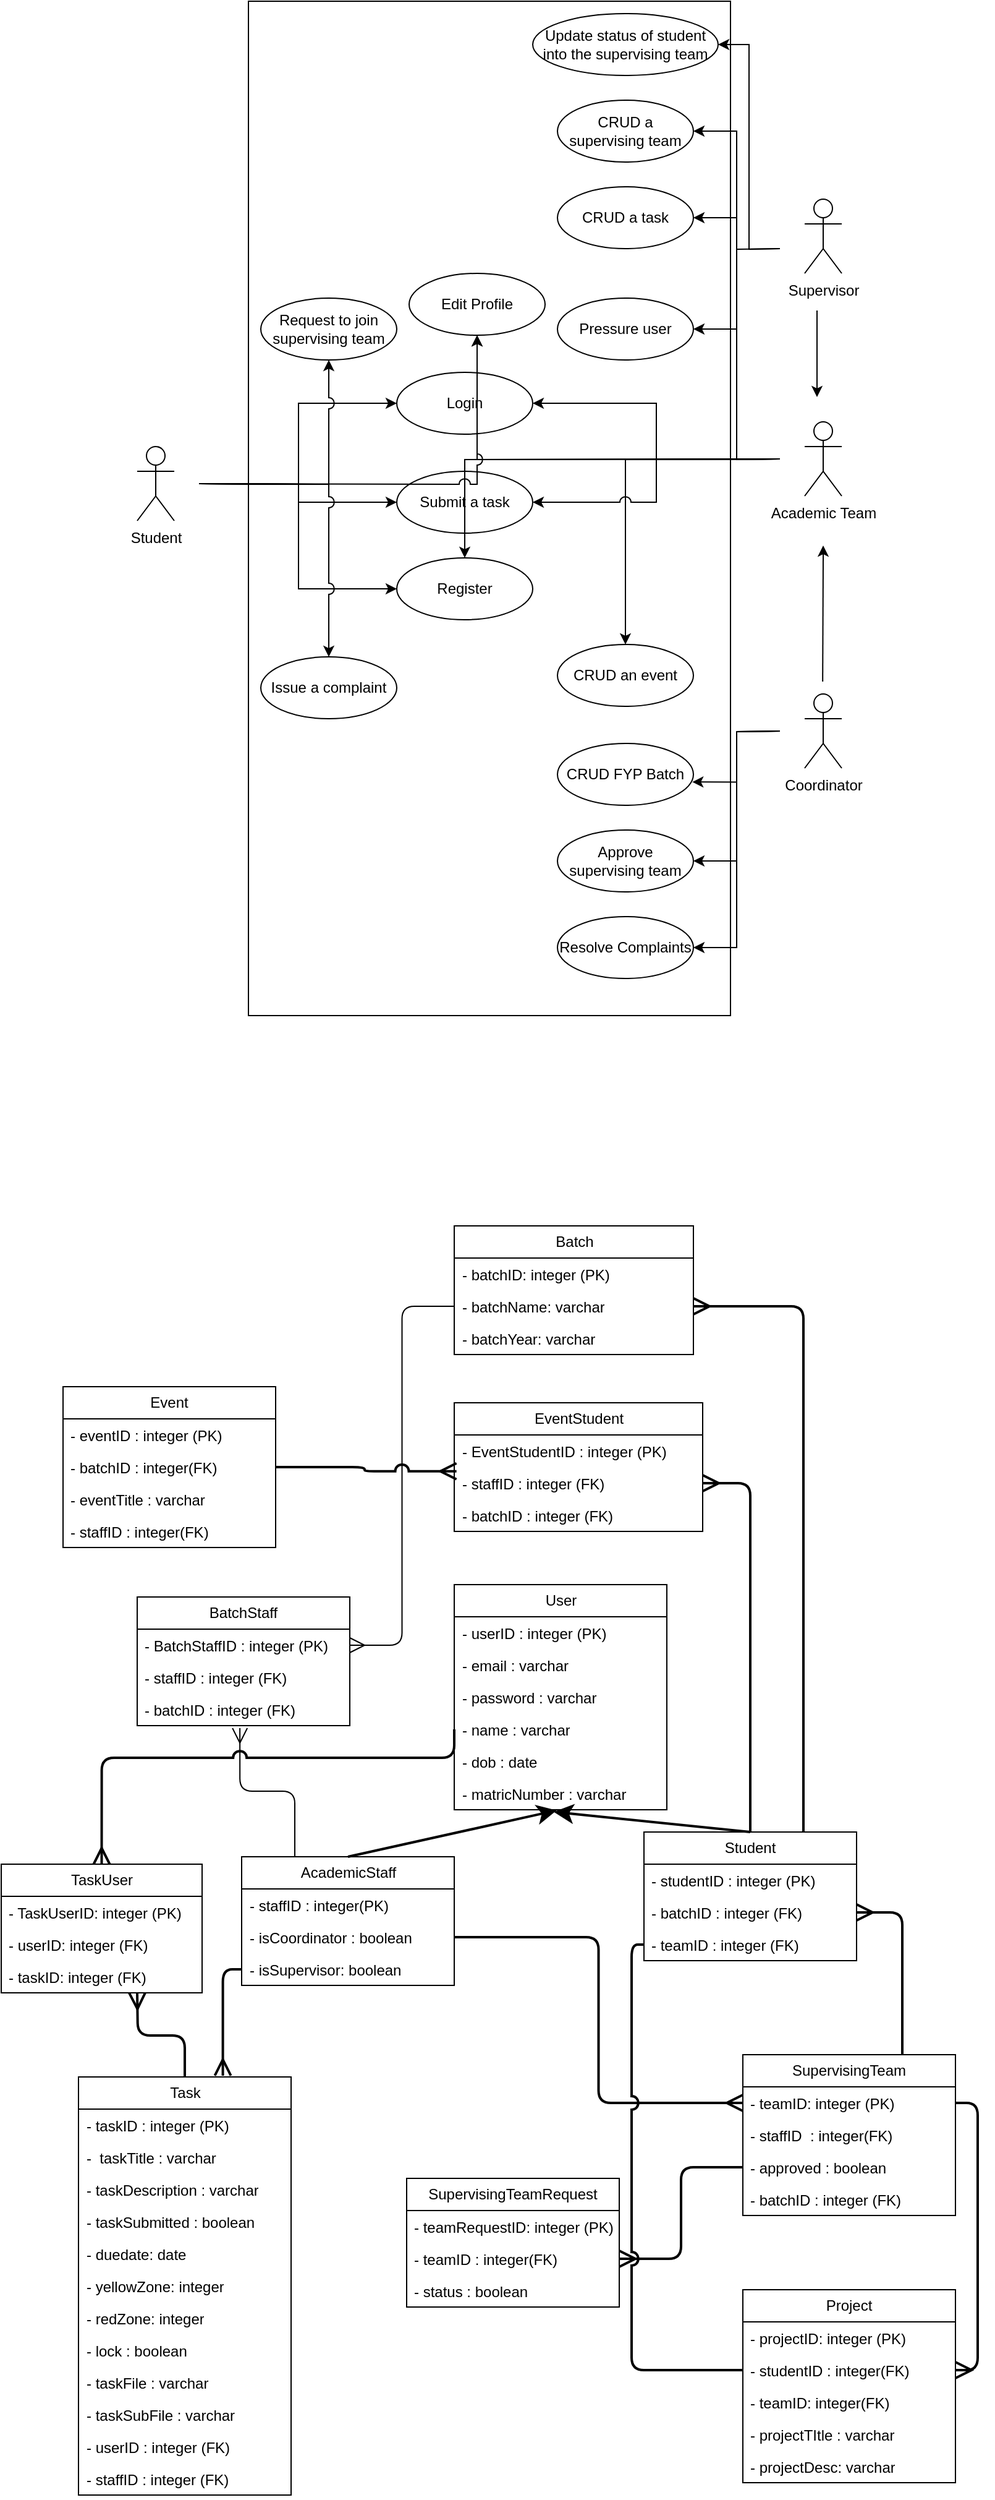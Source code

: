 <mxfile>
    <diagram name="Page-1" id="tapyRQWNl1LLDi8Lvljd">
        <mxGraphModel dx="740" dy="881" grid="1" gridSize="10" guides="1" tooltips="1" connect="1" arrows="1" fold="1" page="1" pageScale="1" pageWidth="850" pageHeight="1100" math="0" shadow="0">
            <root>
                <mxCell id="0"/>
                <mxCell id="1" parent="0"/>
                <mxCell id="gxBC3pKMXTBqNfmKYQtD-58" value="" style="rounded=0;whiteSpace=wrap;html=1;fillColor=none;fontSize=11;" parent="1" vertex="1">
                    <mxGeometry x="230" y="140" width="390" height="820" as="geometry"/>
                </mxCell>
                <mxCell id="C66fVddsm9b04qJUR4Iu-2" value="Academic Team" style="shape=umlActor;verticalLabelPosition=bottom;verticalAlign=top;html=1;outlineConnect=0;" parent="1" vertex="1">
                    <mxGeometry x="680" y="480" width="30" height="60" as="geometry"/>
                </mxCell>
                <mxCell id="C66fVddsm9b04qJUR4Iu-3" value="Student" style="shape=umlActor;verticalLabelPosition=bottom;verticalAlign=top;html=1;outlineConnect=0;" parent="1" vertex="1">
                    <mxGeometry x="140" y="500" width="30" height="60" as="geometry"/>
                </mxCell>
                <mxCell id="C66fVddsm9b04qJUR4Iu-4" value="Supervisor" style="shape=umlActor;verticalLabelPosition=bottom;verticalAlign=top;html=1;outlineConnect=0;" parent="1" vertex="1">
                    <mxGeometry x="680" y="300" width="30" height="60" as="geometry"/>
                </mxCell>
                <mxCell id="C66fVddsm9b04qJUR4Iu-5" value="Coordinator" style="shape=umlActor;verticalLabelPosition=bottom;verticalAlign=top;html=1;outlineConnect=0;" parent="1" vertex="1">
                    <mxGeometry x="680" y="700" width="30" height="60" as="geometry"/>
                </mxCell>
                <mxCell id="C66fVddsm9b04qJUR4Iu-19" value="CRUD an event" style="ellipse;whiteSpace=wrap;html=1;" parent="1" vertex="1">
                    <mxGeometry x="480" y="660" width="110" height="50" as="geometry"/>
                </mxCell>
                <mxCell id="C66fVddsm9b04qJUR4Iu-41" value="" style="endArrow=classic;html=1;rounded=0;edgeStyle=orthogonalEdgeStyle;jumpStyle=arc;jumpSize=9;" parent="1" edge="1">
                    <mxGeometry width="50" height="50" relative="1" as="geometry">
                        <mxPoint x="690" y="390" as="sourcePoint"/>
                        <mxPoint x="690" y="460" as="targetPoint"/>
                    </mxGeometry>
                </mxCell>
                <mxCell id="C66fVddsm9b04qJUR4Iu-42" value="" style="endArrow=classic;html=1;rounded=0;edgeStyle=orthogonalEdgeStyle;jumpStyle=arc;jumpSize=9;" parent="1" edge="1">
                    <mxGeometry width="50" height="50" relative="1" as="geometry">
                        <mxPoint x="694.58" y="690" as="sourcePoint"/>
                        <mxPoint x="695" y="580" as="targetPoint"/>
                    </mxGeometry>
                </mxCell>
                <mxCell id="gxBC3pKMXTBqNfmKYQtD-1" value="Login" style="ellipse;whiteSpace=wrap;html=1;" parent="1" vertex="1">
                    <mxGeometry x="350" y="440" width="110" height="50" as="geometry"/>
                </mxCell>
                <mxCell id="gxBC3pKMXTBqNfmKYQtD-2" value="Register" style="ellipse;whiteSpace=wrap;html=1;" parent="1" vertex="1">
                    <mxGeometry x="350" y="590" width="110" height="50" as="geometry"/>
                </mxCell>
                <mxCell id="gxBC3pKMXTBqNfmKYQtD-3" value="CRUD FYP Batch" style="ellipse;whiteSpace=wrap;html=1;" parent="1" vertex="1">
                    <mxGeometry x="480" y="740" width="110" height="50" as="geometry"/>
                </mxCell>
                <mxCell id="gxBC3pKMXTBqNfmKYQtD-4" value="CRUD a task" style="ellipse;whiteSpace=wrap;html=1;" parent="1" vertex="1">
                    <mxGeometry x="480" y="290" width="110" height="50" as="geometry"/>
                </mxCell>
                <mxCell id="gxBC3pKMXTBqNfmKYQtD-6" value="Request to join supervising team" style="ellipse;whiteSpace=wrap;html=1;" parent="1" vertex="1">
                    <mxGeometry x="240" y="380" width="110" height="50" as="geometry"/>
                </mxCell>
                <mxCell id="gxBC3pKMXTBqNfmKYQtD-7" value="Pressure user" style="ellipse;whiteSpace=wrap;html=1;" parent="1" vertex="1">
                    <mxGeometry x="480" y="380" width="110" height="50" as="geometry"/>
                </mxCell>
                <mxCell id="gxBC3pKMXTBqNfmKYQtD-9" value="CRUD a supervising team" style="ellipse;whiteSpace=wrap;html=1;" parent="1" vertex="1">
                    <mxGeometry x="480" y="220" width="110" height="50" as="geometry"/>
                </mxCell>
                <mxCell id="gxBC3pKMXTBqNfmKYQtD-10" value="Approve supervising team" style="ellipse;whiteSpace=wrap;html=1;" parent="1" vertex="1">
                    <mxGeometry x="480" y="810" width="110" height="50" as="geometry"/>
                </mxCell>
                <mxCell id="gxBC3pKMXTBqNfmKYQtD-11" value="Submit a task" style="ellipse;whiteSpace=wrap;html=1;" parent="1" vertex="1">
                    <mxGeometry x="350" y="520" width="110" height="50" as="geometry"/>
                </mxCell>
                <mxCell id="gxBC3pKMXTBqNfmKYQtD-12" value="Update status of student into the supervising team" style="ellipse;whiteSpace=wrap;html=1;" parent="1" vertex="1">
                    <mxGeometry x="460" y="150" width="150" height="50" as="geometry"/>
                </mxCell>
                <mxCell id="gxBC3pKMXTBqNfmKYQtD-13" value="" style="endArrow=classic;html=1;rounded=0;entryX=1;entryY=0.5;entryDx=0;entryDy=0;edgeStyle=orthogonalEdgeStyle;jumpStyle=arc;jumpSize=9;" parent="1" target="gxBC3pKMXTBqNfmKYQtD-1" edge="1">
                    <mxGeometry width="50" height="50" relative="1" as="geometry">
                        <mxPoint x="660" y="510" as="sourcePoint"/>
                        <mxPoint x="700" y="470" as="targetPoint"/>
                    </mxGeometry>
                </mxCell>
                <mxCell id="gxBC3pKMXTBqNfmKYQtD-14" value="" style="endArrow=classic;html=1;rounded=0;edgeStyle=orthogonalEdgeStyle;jumpStyle=arc;jumpSize=9;" parent="1" target="gxBC3pKMXTBqNfmKYQtD-2" edge="1">
                    <mxGeometry width="50" height="50" relative="1" as="geometry">
                        <mxPoint x="660" y="510" as="sourcePoint"/>
                        <mxPoint x="470" y="475" as="targetPoint"/>
                    </mxGeometry>
                </mxCell>
                <mxCell id="gxBC3pKMXTBqNfmKYQtD-15" value="" style="endArrow=classic;html=1;rounded=0;entryX=0.5;entryY=0;entryDx=0;entryDy=0;edgeStyle=orthogonalEdgeStyle;jumpStyle=arc;jumpSize=9;" parent="1" target="C66fVddsm9b04qJUR4Iu-19" edge="1">
                    <mxGeometry width="50" height="50" relative="1" as="geometry">
                        <mxPoint x="660" y="510" as="sourcePoint"/>
                        <mxPoint x="455" y="608" as="targetPoint"/>
                    </mxGeometry>
                </mxCell>
                <mxCell id="gxBC3pKMXTBqNfmKYQtD-16" value="" style="endArrow=classic;html=1;rounded=0;entryX=1;entryY=0.5;entryDx=0;entryDy=0;edgeStyle=orthogonalEdgeStyle;jumpStyle=arc;jumpSize=9;" parent="1" target="gxBC3pKMXTBqNfmKYQtD-7" edge="1">
                    <mxGeometry width="50" height="50" relative="1" as="geometry">
                        <mxPoint x="660" y="510" as="sourcePoint"/>
                        <mxPoint x="545" y="670" as="targetPoint"/>
                    </mxGeometry>
                </mxCell>
                <mxCell id="gxBC3pKMXTBqNfmKYQtD-17" value="" style="endArrow=classic;html=1;rounded=0;entryX=1;entryY=0.5;entryDx=0;entryDy=0;edgeStyle=orthogonalEdgeStyle;jumpStyle=arc;jumpSize=9;" parent="1" target="gxBC3pKMXTBqNfmKYQtD-4" edge="1">
                    <mxGeometry width="50" height="50" relative="1" as="geometry">
                        <mxPoint x="660" y="510" as="sourcePoint"/>
                        <mxPoint x="600" y="415" as="targetPoint"/>
                    </mxGeometry>
                </mxCell>
                <mxCell id="gxBC3pKMXTBqNfmKYQtD-18" value="" style="endArrow=classic;html=1;rounded=0;entryX=0.992;entryY=0.623;entryDx=0;entryDy=0;entryPerimeter=0;edgeStyle=orthogonalEdgeStyle;jumpStyle=arc;jumpSize=9;" parent="1" target="gxBC3pKMXTBqNfmKYQtD-3" edge="1">
                    <mxGeometry width="50" height="50" relative="1" as="geometry">
                        <mxPoint x="660" y="730" as="sourcePoint"/>
                        <mxPoint x="545" y="670" as="targetPoint"/>
                    </mxGeometry>
                </mxCell>
                <mxCell id="gxBC3pKMXTBqNfmKYQtD-19" value="" style="endArrow=classic;html=1;rounded=0;entryX=1;entryY=0.5;entryDx=0;entryDy=0;edgeStyle=orthogonalEdgeStyle;jumpStyle=arc;jumpSize=9;" parent="1" target="gxBC3pKMXTBqNfmKYQtD-10" edge="1">
                    <mxGeometry width="50" height="50" relative="1" as="geometry">
                        <mxPoint x="660" y="730" as="sourcePoint"/>
                        <mxPoint x="599" y="781" as="targetPoint"/>
                    </mxGeometry>
                </mxCell>
                <mxCell id="gxBC3pKMXTBqNfmKYQtD-20" value="" style="endArrow=classic;html=1;rounded=0;entryX=1;entryY=0.5;entryDx=0;entryDy=0;edgeStyle=orthogonalEdgeStyle;jumpStyle=arc;jumpSize=9;" parent="1" target="gxBC3pKMXTBqNfmKYQtD-9" edge="1">
                    <mxGeometry width="50" height="50" relative="1" as="geometry">
                        <mxPoint x="660" y="340" as="sourcePoint"/>
                        <mxPoint x="600" y="325" as="targetPoint"/>
                    </mxGeometry>
                </mxCell>
                <mxCell id="gxBC3pKMXTBqNfmKYQtD-21" value="" style="endArrow=classic;html=1;rounded=0;entryX=1;entryY=0.5;entryDx=0;entryDy=0;edgeStyle=orthogonalEdgeStyle;jumpStyle=arc;jumpSize=9;" parent="1" target="gxBC3pKMXTBqNfmKYQtD-12" edge="1">
                    <mxGeometry width="50" height="50" relative="1" as="geometry">
                        <mxPoint x="660" y="340" as="sourcePoint"/>
                        <mxPoint x="600" y="255" as="targetPoint"/>
                    </mxGeometry>
                </mxCell>
                <mxCell id="gxBC3pKMXTBqNfmKYQtD-22" value="" style="endArrow=classic;html=1;rounded=0;entryX=0;entryY=0.5;entryDx=0;entryDy=0;edgeStyle=orthogonalEdgeStyle;jumpStyle=arc;jumpSize=9;" parent="1" target="gxBC3pKMXTBqNfmKYQtD-1" edge="1">
                    <mxGeometry width="50" height="50" relative="1" as="geometry">
                        <mxPoint x="190" y="530" as="sourcePoint"/>
                        <mxPoint x="470" y="475" as="targetPoint"/>
                    </mxGeometry>
                </mxCell>
                <mxCell id="gxBC3pKMXTBqNfmKYQtD-23" value="" style="endArrow=classic;html=1;rounded=0;entryX=0;entryY=0.5;entryDx=0;entryDy=0;edgeStyle=orthogonalEdgeStyle;jumpStyle=arc;jumpSize=9;" parent="1" target="gxBC3pKMXTBqNfmKYQtD-2" edge="1">
                    <mxGeometry width="50" height="50" relative="1" as="geometry">
                        <mxPoint x="190" y="530" as="sourcePoint"/>
                        <mxPoint x="360" y="475" as="targetPoint"/>
                    </mxGeometry>
                </mxCell>
                <mxCell id="gxBC3pKMXTBqNfmKYQtD-24" value="" style="endArrow=classic;html=1;rounded=0;entryX=0;entryY=0.5;entryDx=0;entryDy=0;edgeStyle=orthogonalEdgeStyle;jumpStyle=arc;jumpSize=9;" parent="1" target="gxBC3pKMXTBqNfmKYQtD-11" edge="1">
                    <mxGeometry width="50" height="50" relative="1" as="geometry">
                        <mxPoint x="190" y="530" as="sourcePoint"/>
                        <mxPoint x="360" y="475" as="targetPoint"/>
                    </mxGeometry>
                </mxCell>
                <mxCell id="gxBC3pKMXTBqNfmKYQtD-25" value="" style="endArrow=classic;html=1;rounded=0;entryX=1;entryY=0.5;entryDx=0;entryDy=0;edgeStyle=orthogonalEdgeStyle;jumpStyle=arc;jumpSize=9;" parent="1" target="gxBC3pKMXTBqNfmKYQtD-11" edge="1">
                    <mxGeometry width="50" height="50" relative="1" as="geometry">
                        <mxPoint x="660" y="510" as="sourcePoint"/>
                        <mxPoint x="360" y="555" as="targetPoint"/>
                    </mxGeometry>
                </mxCell>
                <mxCell id="gxBC3pKMXTBqNfmKYQtD-26" value="" style="endArrow=classic;html=1;rounded=0;entryX=0.5;entryY=1;entryDx=0;entryDy=0;edgeStyle=orthogonalEdgeStyle;jumpStyle=arc;jumpSize=9;" parent="1" target="gxBC3pKMXTBqNfmKYQtD-6" edge="1">
                    <mxGeometry width="50" height="50" relative="1" as="geometry">
                        <mxPoint x="190" y="530" as="sourcePoint"/>
                        <mxPoint x="470" y="555" as="targetPoint"/>
                    </mxGeometry>
                </mxCell>
                <mxCell id="gxBC3pKMXTBqNfmKYQtD-27" value="Issue a complaint" style="ellipse;whiteSpace=wrap;html=1;" parent="1" vertex="1">
                    <mxGeometry x="240" y="670" width="110" height="50" as="geometry"/>
                </mxCell>
                <mxCell id="gxBC3pKMXTBqNfmKYQtD-28" value="" style="endArrow=classic;html=1;rounded=0;entryX=0.5;entryY=0;entryDx=0;entryDy=0;edgeStyle=orthogonalEdgeStyle;jumpStyle=arc;jumpSize=9;" parent="1" target="gxBC3pKMXTBqNfmKYQtD-27" edge="1">
                    <mxGeometry width="50" height="50" relative="1" as="geometry">
                        <mxPoint x="190" y="530" as="sourcePoint"/>
                        <mxPoint x="360" y="625" as="targetPoint"/>
                    </mxGeometry>
                </mxCell>
                <mxCell id="gxBC3pKMXTBqNfmKYQtD-30" value="User" style="swimlane;fontStyle=0;childLayout=stackLayout;horizontal=1;startSize=26;fillColor=none;horizontalStack=0;resizeParent=1;resizeParentMax=0;resizeLast=0;collapsible=1;marginBottom=0;whiteSpace=wrap;html=1;" parent="1" vertex="1">
                    <mxGeometry x="396.5" y="1420" width="172" height="182" as="geometry"/>
                </mxCell>
                <mxCell id="gxBC3pKMXTBqNfmKYQtD-31" value="- userID : integer (PK)" style="text;strokeColor=none;fillColor=none;align=left;verticalAlign=top;spacingLeft=4;spacingRight=4;overflow=hidden;rotatable=0;points=[[0,0.5],[1,0.5]];portConstraint=eastwest;whiteSpace=wrap;html=1;" parent="gxBC3pKMXTBqNfmKYQtD-30" vertex="1">
                    <mxGeometry y="26" width="172" height="26" as="geometry"/>
                </mxCell>
                <mxCell id="gxBC3pKMXTBqNfmKYQtD-32" value="- email : varchar" style="text;strokeColor=none;fillColor=none;align=left;verticalAlign=top;spacingLeft=4;spacingRight=4;overflow=hidden;rotatable=0;points=[[0,0.5],[1,0.5]];portConstraint=eastwest;whiteSpace=wrap;html=1;" parent="gxBC3pKMXTBqNfmKYQtD-30" vertex="1">
                    <mxGeometry y="52" width="172" height="26" as="geometry"/>
                </mxCell>
                <mxCell id="gxBC3pKMXTBqNfmKYQtD-33" value="- password : varchar" style="text;strokeColor=none;fillColor=none;align=left;verticalAlign=top;spacingLeft=4;spacingRight=4;overflow=hidden;rotatable=0;points=[[0,0.5],[1,0.5]];portConstraint=eastwest;whiteSpace=wrap;html=1;" parent="gxBC3pKMXTBqNfmKYQtD-30" vertex="1">
                    <mxGeometry y="78" width="172" height="26" as="geometry"/>
                </mxCell>
                <mxCell id="80" value="- name : varchar" style="text;strokeColor=none;fillColor=none;align=left;verticalAlign=top;spacingLeft=4;spacingRight=4;overflow=hidden;rotatable=0;points=[[0,0.5],[1,0.5]];portConstraint=eastwest;whiteSpace=wrap;html=1;" parent="gxBC3pKMXTBqNfmKYQtD-30" vertex="1">
                    <mxGeometry y="104" width="172" height="26" as="geometry"/>
                </mxCell>
                <mxCell id="81" value="- dob : date" style="text;strokeColor=none;fillColor=none;align=left;verticalAlign=top;spacingLeft=4;spacingRight=4;overflow=hidden;rotatable=0;points=[[0,0.5],[1,0.5]];portConstraint=eastwest;whiteSpace=wrap;html=1;" parent="gxBC3pKMXTBqNfmKYQtD-30" vertex="1">
                    <mxGeometry y="130" width="172" height="26" as="geometry"/>
                </mxCell>
                <mxCell id="82" value="- matricNumber : varchar" style="text;strokeColor=none;fillColor=none;align=left;verticalAlign=top;spacingLeft=4;spacingRight=4;overflow=hidden;rotatable=0;points=[[0,0.5],[1,0.5]];portConstraint=eastwest;whiteSpace=wrap;html=1;" parent="gxBC3pKMXTBqNfmKYQtD-30" vertex="1">
                    <mxGeometry y="156" width="172" height="26" as="geometry"/>
                </mxCell>
                <mxCell id="l4H_S3dsI2Tg9Zhns-8N-1" value="Resolve Complaints" style="ellipse;whiteSpace=wrap;html=1;" parent="1" vertex="1">
                    <mxGeometry x="480" y="880" width="110" height="50" as="geometry"/>
                </mxCell>
                <mxCell id="l4H_S3dsI2Tg9Zhns-8N-2" value="" style="endArrow=classic;html=1;rounded=0;entryX=1;entryY=0.5;entryDx=0;entryDy=0;edgeStyle=orthogonalEdgeStyle;jumpStyle=arc;jumpSize=9;" parent="1" target="l4H_S3dsI2Tg9Zhns-8N-1" edge="1">
                    <mxGeometry width="50" height="50" relative="1" as="geometry">
                        <mxPoint x="660" y="730" as="sourcePoint"/>
                        <mxPoint x="600" y="845" as="targetPoint"/>
                    </mxGeometry>
                </mxCell>
                <mxCell id="l4H_S3dsI2Tg9Zhns-8N-3" value="Edit Profile" style="ellipse;whiteSpace=wrap;html=1;" parent="1" vertex="1">
                    <mxGeometry x="360" y="360" width="110" height="50" as="geometry"/>
                </mxCell>
                <mxCell id="l4H_S3dsI2Tg9Zhns-8N-4" value="" style="endArrow=classic;html=1;rounded=0;entryX=0.5;entryY=1;entryDx=0;entryDy=0;edgeStyle=orthogonalEdgeStyle;jumpStyle=arc;jumpSize=9;" parent="1" target="l4H_S3dsI2Tg9Zhns-8N-3" edge="1">
                    <mxGeometry width="50" height="50" relative="1" as="geometry">
                        <mxPoint x="660" y="510" as="sourcePoint"/>
                        <mxPoint x="700" y="470" as="targetPoint"/>
                    </mxGeometry>
                </mxCell>
                <mxCell id="l4H_S3dsI2Tg9Zhns-8N-5" value="" style="endArrow=classic;html=1;rounded=0;entryX=0.5;entryY=1;entryDx=0;entryDy=0;edgeStyle=orthogonalEdgeStyle;jumpStyle=arc;jumpSize=9;" parent="1" target="l4H_S3dsI2Tg9Zhns-8N-3" edge="1">
                    <mxGeometry width="50" height="50" relative="1" as="geometry">
                        <mxPoint x="190" y="530" as="sourcePoint"/>
                        <mxPoint x="425" y="420" as="targetPoint"/>
                    </mxGeometry>
                </mxCell>
                <mxCell id="100" style="html=1;exitX=0.5;exitY=0;exitDx=0;exitDy=0;entryX=0.468;entryY=1.066;entryDx=0;entryDy=0;entryPerimeter=0;strokeWidth=2;endArrow=classic;endFill=1;endSize=10;" edge="1" parent="1" source="l4H_S3dsI2Tg9Zhns-8N-22" target="82">
                    <mxGeometry relative="1" as="geometry"/>
                </mxCell>
                <mxCell id="145" style="edgeStyle=orthogonalEdgeStyle;html=1;exitX=0.75;exitY=0;exitDx=0;exitDy=0;entryX=1;entryY=0.5;entryDx=0;entryDy=0;strokeWidth=2;endArrow=ERmany;endFill=0;endSize=10;jumpStyle=arc;jumpSize=9;" edge="1" parent="1" source="l4H_S3dsI2Tg9Zhns-8N-22" target="65">
                    <mxGeometry relative="1" as="geometry"/>
                </mxCell>
                <mxCell id="146" style="edgeStyle=orthogonalEdgeStyle;html=1;exitX=0.5;exitY=0;exitDx=0;exitDy=0;entryX=1;entryY=0.5;entryDx=0;entryDy=0;strokeWidth=2;endArrow=ERmany;endFill=0;endSize=10;jumpStyle=arc;jumpSize=9;" edge="1" parent="1" source="l4H_S3dsI2Tg9Zhns-8N-22" target="104">
                    <mxGeometry relative="1" as="geometry"/>
                </mxCell>
                <mxCell id="l4H_S3dsI2Tg9Zhns-8N-22" value="Student" style="swimlane;fontStyle=0;childLayout=stackLayout;horizontal=1;startSize=26;fillColor=none;horizontalStack=0;resizeParent=1;resizeParentMax=0;resizeLast=0;collapsible=1;marginBottom=0;whiteSpace=wrap;html=1;" parent="1" vertex="1">
                    <mxGeometry x="550" y="1620" width="172" height="104" as="geometry"/>
                </mxCell>
                <mxCell id="l4H_S3dsI2Tg9Zhns-8N-23" value="- studentID : integer (PK)" style="text;strokeColor=none;fillColor=none;align=left;verticalAlign=top;spacingLeft=4;spacingRight=4;overflow=hidden;rotatable=0;points=[[0,0.5],[1,0.5]];portConstraint=eastwest;whiteSpace=wrap;html=1;" parent="l4H_S3dsI2Tg9Zhns-8N-22" vertex="1">
                    <mxGeometry y="26" width="172" height="26" as="geometry"/>
                </mxCell>
                <mxCell id="61HQhyt6SDri8sVlv2gc-9" value="&lt;div&gt;- batchID : integer (FK)&lt;/div&gt;" style="text;strokeColor=none;fillColor=none;align=left;verticalAlign=top;spacingLeft=4;spacingRight=4;overflow=hidden;rotatable=0;points=[[0,0.5],[1,0.5]];portConstraint=eastwest;whiteSpace=wrap;html=1;" parent="l4H_S3dsI2Tg9Zhns-8N-22" vertex="1">
                    <mxGeometry y="52" width="172" height="26" as="geometry"/>
                </mxCell>
                <mxCell id="29" value="&lt;div&gt;- teamID : integer (FK)&lt;/div&gt;" style="text;strokeColor=none;fillColor=none;align=left;verticalAlign=top;spacingLeft=4;spacingRight=4;overflow=hidden;rotatable=0;points=[[0,0.5],[1,0.5]];portConstraint=eastwest;whiteSpace=wrap;html=1;" parent="l4H_S3dsI2Tg9Zhns-8N-22" vertex="1">
                    <mxGeometry y="78" width="172" height="26" as="geometry"/>
                </mxCell>
                <mxCell id="93" style="edgeStyle=orthogonalEdgeStyle;html=1;exitX=0.25;exitY=0;exitDx=0;exitDy=0;entryX=0.483;entryY=1.077;entryDx=0;entryDy=0;entryPerimeter=0;endArrow=ERmany;endFill=0;endSize=10;jumpStyle=arc;jumpSize=9;" edge="1" parent="1" source="61HQhyt6SDri8sVlv2gc-4" target="92">
                    <mxGeometry relative="1" as="geometry">
                        <Array as="points">
                            <mxPoint x="268" y="1587"/>
                            <mxPoint x="223" y="1587"/>
                        </Array>
                    </mxGeometry>
                </mxCell>
                <mxCell id="99" style="html=1;exitX=0.5;exitY=0;exitDx=0;exitDy=0;entryX=0.482;entryY=1.02;entryDx=0;entryDy=0;entryPerimeter=0;strokeWidth=2;endArrow=classic;endFill=1;endSize=10;" edge="1" parent="1" source="61HQhyt6SDri8sVlv2gc-4" target="82">
                    <mxGeometry relative="1" as="geometry"/>
                </mxCell>
                <mxCell id="61HQhyt6SDri8sVlv2gc-4" value="AcademicStaff" style="swimlane;fontStyle=0;childLayout=stackLayout;horizontal=1;startSize=26;fillColor=none;horizontalStack=0;resizeParent=1;resizeParentMax=0;resizeLast=0;collapsible=1;marginBottom=0;whiteSpace=wrap;html=1;" parent="1" vertex="1">
                    <mxGeometry x="224.5" y="1640" width="172" height="104" as="geometry"/>
                </mxCell>
                <mxCell id="61HQhyt6SDri8sVlv2gc-5" value="- staffID : integer(PK)" style="text;strokeColor=none;fillColor=none;align=left;verticalAlign=top;spacingLeft=4;spacingRight=4;overflow=hidden;rotatable=0;points=[[0,0.5],[1,0.5]];portConstraint=eastwest;whiteSpace=wrap;html=1;" parent="61HQhyt6SDri8sVlv2gc-4" vertex="1">
                    <mxGeometry y="26" width="172" height="26" as="geometry"/>
                </mxCell>
                <mxCell id="85" value="- isCoordinator : boolean" style="text;strokeColor=none;fillColor=none;align=left;verticalAlign=top;spacingLeft=4;spacingRight=4;overflow=hidden;rotatable=0;points=[[0,0.5],[1,0.5]];portConstraint=eastwest;whiteSpace=wrap;html=1;" vertex="1" parent="61HQhyt6SDri8sVlv2gc-4">
                    <mxGeometry y="52" width="172" height="26" as="geometry"/>
                </mxCell>
                <mxCell id="86" value="- isSupervisor: boolean" style="text;strokeColor=none;fillColor=none;align=left;verticalAlign=top;spacingLeft=4;spacingRight=4;overflow=hidden;rotatable=0;points=[[0,0.5],[1,0.5]];portConstraint=eastwest;whiteSpace=wrap;html=1;" vertex="1" parent="61HQhyt6SDri8sVlv2gc-4">
                    <mxGeometry y="78" width="172" height="26" as="geometry"/>
                </mxCell>
                <mxCell id="115" style="edgeStyle=orthogonalEdgeStyle;html=1;exitX=0.75;exitY=0;exitDx=0;exitDy=0;strokeWidth=2;endArrow=ERmany;endFill=0;endSize=10;jumpStyle=arc;jumpSize=9;" edge="1" parent="1" source="19">
                    <mxGeometry relative="1" as="geometry">
                        <mxPoint x="722" y="1685" as="targetPoint"/>
                        <Array as="points">
                            <mxPoint x="759" y="1685"/>
                        </Array>
                    </mxGeometry>
                </mxCell>
                <mxCell id="19" value="SupervisingTeam" style="swimlane;fontStyle=0;childLayout=stackLayout;horizontal=1;startSize=26;fillColor=none;horizontalStack=0;resizeParent=1;resizeParentMax=0;resizeLast=0;collapsible=1;marginBottom=0;whiteSpace=wrap;html=1;" parent="1" vertex="1">
                    <mxGeometry x="630" y="1800" width="172" height="130" as="geometry"/>
                </mxCell>
                <mxCell id="20" value="- teamID: integer (PK)" style="text;strokeColor=none;fillColor=none;align=left;verticalAlign=top;spacingLeft=4;spacingRight=4;overflow=hidden;rotatable=0;points=[[0,0.5],[1,0.5]];portConstraint=eastwest;whiteSpace=wrap;html=1;" parent="19" vertex="1">
                    <mxGeometry y="26" width="172" height="26" as="geometry"/>
                </mxCell>
                <mxCell id="21" value="- staffID&amp;nbsp; : integer(FK)" style="text;strokeColor=none;fillColor=none;align=left;verticalAlign=top;spacingLeft=4;spacingRight=4;overflow=hidden;rotatable=0;points=[[0,0.5],[1,0.5]];portConstraint=eastwest;whiteSpace=wrap;html=1;" parent="19" vertex="1">
                    <mxGeometry y="52" width="172" height="26" as="geometry"/>
                </mxCell>
                <mxCell id="76" value="- approved : boolean" style="text;strokeColor=none;fillColor=none;align=left;verticalAlign=top;spacingLeft=4;spacingRight=4;overflow=hidden;rotatable=0;points=[[0,0.5],[1,0.5]];portConstraint=eastwest;whiteSpace=wrap;html=1;" parent="19" vertex="1">
                    <mxGeometry y="78" width="172" height="26" as="geometry"/>
                </mxCell>
                <mxCell id="83" value="- batchID : integer (FK)" style="text;strokeColor=none;fillColor=none;align=left;verticalAlign=top;spacingLeft=4;spacingRight=4;overflow=hidden;rotatable=0;points=[[0,0.5],[1,0.5]];portConstraint=eastwest;whiteSpace=wrap;html=1;" parent="19" vertex="1">
                    <mxGeometry y="104" width="172" height="26" as="geometry"/>
                </mxCell>
                <mxCell id="24" value="Project" style="swimlane;fontStyle=0;childLayout=stackLayout;horizontal=1;startSize=26;fillColor=none;horizontalStack=0;resizeParent=1;resizeParentMax=0;resizeLast=0;collapsible=1;marginBottom=0;whiteSpace=wrap;html=1;" parent="1" vertex="1">
                    <mxGeometry x="630" y="1990" width="172" height="156" as="geometry"/>
                </mxCell>
                <mxCell id="25" value="- projectID: integer (PK)" style="text;strokeColor=none;fillColor=none;align=left;verticalAlign=top;spacingLeft=4;spacingRight=4;overflow=hidden;rotatable=0;points=[[0,0.5],[1,0.5]];portConstraint=eastwest;whiteSpace=wrap;html=1;" parent="24" vertex="1">
                    <mxGeometry y="26" width="172" height="26" as="geometry"/>
                </mxCell>
                <mxCell id="27" value="- studentID : integer(FK)" style="text;strokeColor=none;fillColor=none;align=left;verticalAlign=top;spacingLeft=4;spacingRight=4;overflow=hidden;rotatable=0;points=[[0,0.5],[1,0.5]];portConstraint=eastwest;whiteSpace=wrap;html=1;" parent="24" vertex="1">
                    <mxGeometry y="52" width="172" height="26" as="geometry"/>
                </mxCell>
                <mxCell id="32" value="- teamID: integer(FK)" style="text;strokeColor=none;fillColor=none;align=left;verticalAlign=top;spacingLeft=4;spacingRight=4;overflow=hidden;rotatable=0;points=[[0,0.5],[1,0.5]];portConstraint=eastwest;whiteSpace=wrap;html=1;" parent="24" vertex="1">
                    <mxGeometry y="78" width="172" height="26" as="geometry"/>
                </mxCell>
                <mxCell id="48" value="- projectTItle : varchar" style="text;strokeColor=none;fillColor=none;align=left;verticalAlign=top;spacingLeft=4;spacingRight=4;overflow=hidden;rotatable=0;points=[[0,0.5],[1,0.5]];portConstraint=eastwest;whiteSpace=wrap;html=1;" parent="24" vertex="1">
                    <mxGeometry y="104" width="172" height="26" as="geometry"/>
                </mxCell>
                <mxCell id="49" value="- projectDesc: varchar" style="text;strokeColor=none;fillColor=none;align=left;verticalAlign=top;spacingLeft=4;spacingRight=4;overflow=hidden;rotatable=0;points=[[0,0.5],[1,0.5]];portConstraint=eastwest;whiteSpace=wrap;html=1;" parent="24" vertex="1">
                    <mxGeometry y="130" width="172" height="26" as="geometry"/>
                </mxCell>
                <mxCell id="50" value="Event" style="swimlane;fontStyle=0;childLayout=stackLayout;horizontal=1;startSize=26;fillColor=none;horizontalStack=0;resizeParent=1;resizeParentMax=0;resizeLast=0;collapsible=1;marginBottom=0;whiteSpace=wrap;html=1;" parent="1" vertex="1">
                    <mxGeometry x="80" y="1260" width="172" height="130" as="geometry"/>
                </mxCell>
                <mxCell id="51" value="- eventID : integer (PK)" style="text;strokeColor=none;fillColor=none;align=left;verticalAlign=top;spacingLeft=4;spacingRight=4;overflow=hidden;rotatable=0;points=[[0,0.5],[1,0.5]];portConstraint=eastwest;whiteSpace=wrap;html=1;" parent="50" vertex="1">
                    <mxGeometry y="26" width="172" height="26" as="geometry"/>
                </mxCell>
                <mxCell id="52" value="- batchID : integer(FK)" style="text;strokeColor=none;fillColor=none;align=left;verticalAlign=top;spacingLeft=4;spacingRight=4;overflow=hidden;rotatable=0;points=[[0,0.5],[1,0.5]];portConstraint=eastwest;whiteSpace=wrap;html=1;" parent="50" vertex="1">
                    <mxGeometry y="52" width="172" height="26" as="geometry"/>
                </mxCell>
                <mxCell id="53" value="- eventTitle : varchar" style="text;strokeColor=none;fillColor=none;align=left;verticalAlign=top;spacingLeft=4;spacingRight=4;overflow=hidden;rotatable=0;points=[[0,0.5],[1,0.5]];portConstraint=eastwest;whiteSpace=wrap;html=1;" parent="50" vertex="1">
                    <mxGeometry y="78" width="172" height="26" as="geometry"/>
                </mxCell>
                <mxCell id="70" value="- staffID : integer(FK)" style="text;strokeColor=none;fillColor=none;align=left;verticalAlign=top;spacingLeft=4;spacingRight=4;overflow=hidden;rotatable=0;points=[[0,0.5],[1,0.5]];portConstraint=eastwest;whiteSpace=wrap;html=1;" parent="50" vertex="1">
                    <mxGeometry y="104" width="172" height="26" as="geometry"/>
                </mxCell>
                <mxCell id="63" value="Batch" style="swimlane;fontStyle=0;childLayout=stackLayout;horizontal=1;startSize=26;fillColor=none;horizontalStack=0;resizeParent=1;resizeParentMax=0;resizeLast=0;collapsible=1;marginBottom=0;whiteSpace=wrap;html=1;" parent="1" vertex="1">
                    <mxGeometry x="396.5" y="1130" width="193.5" height="104" as="geometry"/>
                </mxCell>
                <mxCell id="64" value="- batchID: integer (PK)" style="text;strokeColor=none;fillColor=none;align=left;verticalAlign=top;spacingLeft=4;spacingRight=4;overflow=hidden;rotatable=0;points=[[0,0.5],[1,0.5]];portConstraint=eastwest;whiteSpace=wrap;html=1;" parent="63" vertex="1">
                    <mxGeometry y="26" width="193.5" height="26" as="geometry"/>
                </mxCell>
                <mxCell id="65" value="- batchName: varchar" style="text;strokeColor=none;fillColor=none;align=left;verticalAlign=top;spacingLeft=4;spacingRight=4;overflow=hidden;rotatable=0;points=[[0,0.5],[1,0.5]];portConstraint=eastwest;whiteSpace=wrap;html=1;" parent="63" vertex="1">
                    <mxGeometry y="52" width="193.5" height="26" as="geometry"/>
                </mxCell>
                <mxCell id="97" value="- batchYear: varchar" style="text;strokeColor=none;fillColor=none;align=left;verticalAlign=top;spacingLeft=4;spacingRight=4;overflow=hidden;rotatable=0;points=[[0,0.5],[1,0.5]];portConstraint=eastwest;whiteSpace=wrap;html=1;" vertex="1" parent="63">
                    <mxGeometry y="78" width="193.5" height="26" as="geometry"/>
                </mxCell>
                <mxCell id="72" value="SupervisingTeamRequest" style="swimlane;fontStyle=0;childLayout=stackLayout;horizontal=1;startSize=26;fillColor=none;horizontalStack=0;resizeParent=1;resizeParentMax=0;resizeLast=0;collapsible=1;marginBottom=0;whiteSpace=wrap;html=1;" parent="1" vertex="1">
                    <mxGeometry x="358" y="1900" width="172" height="104" as="geometry"/>
                </mxCell>
                <mxCell id="73" value="- teamRequestID: integer (PK)" style="text;strokeColor=none;fillColor=none;align=left;verticalAlign=top;spacingLeft=4;spacingRight=4;overflow=hidden;rotatable=0;points=[[0,0.5],[1,0.5]];portConstraint=eastwest;whiteSpace=wrap;html=1;" parent="72" vertex="1">
                    <mxGeometry y="26" width="172" height="26" as="geometry"/>
                </mxCell>
                <mxCell id="75" value="- teamID : integer(FK)" style="text;strokeColor=none;fillColor=none;align=left;verticalAlign=top;spacingLeft=4;spacingRight=4;overflow=hidden;rotatable=0;points=[[0,0.5],[1,0.5]];portConstraint=eastwest;whiteSpace=wrap;html=1;" parent="72" vertex="1">
                    <mxGeometry y="52" width="172" height="26" as="geometry"/>
                </mxCell>
                <mxCell id="98" value="- status : boolean" style="text;strokeColor=none;fillColor=none;align=left;verticalAlign=top;spacingLeft=4;spacingRight=4;overflow=hidden;rotatable=0;points=[[0,0.5],[1,0.5]];portConstraint=eastwest;whiteSpace=wrap;html=1;" vertex="1" parent="72">
                    <mxGeometry y="78" width="172" height="26" as="geometry"/>
                </mxCell>
                <mxCell id="87" value="BatchStaff" style="swimlane;fontStyle=0;childLayout=stackLayout;horizontal=1;startSize=26;fillColor=none;horizontalStack=0;resizeParent=1;resizeParentMax=0;resizeLast=0;collapsible=1;marginBottom=0;whiteSpace=wrap;html=1;" vertex="1" parent="1">
                    <mxGeometry x="140" y="1430" width="172" height="104" as="geometry"/>
                </mxCell>
                <mxCell id="88" value="- BatchStaffID : integer (PK)" style="text;strokeColor=none;fillColor=none;align=left;verticalAlign=top;spacingLeft=4;spacingRight=4;overflow=hidden;rotatable=0;points=[[0,0.5],[1,0.5]];portConstraint=eastwest;whiteSpace=wrap;html=1;" vertex="1" parent="87">
                    <mxGeometry y="26" width="172" height="26" as="geometry"/>
                </mxCell>
                <mxCell id="89" value="- staffID : integer (FK)" style="text;strokeColor=none;fillColor=none;align=left;verticalAlign=top;spacingLeft=4;spacingRight=4;overflow=hidden;rotatable=0;points=[[0,0.5],[1,0.5]];portConstraint=eastwest;whiteSpace=wrap;html=1;" vertex="1" parent="87">
                    <mxGeometry y="52" width="172" height="26" as="geometry"/>
                </mxCell>
                <mxCell id="92" value="- batchID : integer (FK)" style="text;strokeColor=none;fillColor=none;align=left;verticalAlign=top;spacingLeft=4;spacingRight=4;overflow=hidden;rotatable=0;points=[[0,0.5],[1,0.5]];portConstraint=eastwest;whiteSpace=wrap;html=1;" vertex="1" parent="87">
                    <mxGeometry y="78" width="172" height="26" as="geometry"/>
                </mxCell>
                <mxCell id="96" style="edgeStyle=orthogonalEdgeStyle;html=1;exitX=0;exitY=0.5;exitDx=0;exitDy=0;entryX=1;entryY=0.5;entryDx=0;entryDy=0;endArrow=ERmany;endFill=0;endSize=10;jumpStyle=arc;jumpSize=9;" edge="1" parent="1" source="65" target="88">
                    <mxGeometry relative="1" as="geometry"/>
                </mxCell>
                <mxCell id="102" value="EventStudent" style="swimlane;fontStyle=0;childLayout=stackLayout;horizontal=1;startSize=26;fillColor=none;horizontalStack=0;resizeParent=1;resizeParentMax=0;resizeLast=0;collapsible=1;marginBottom=0;whiteSpace=wrap;html=1;" vertex="1" parent="1">
                    <mxGeometry x="396.5" y="1273" width="201" height="104" as="geometry"/>
                </mxCell>
                <mxCell id="103" value="- EventStudentID : integer (PK)" style="text;strokeColor=none;fillColor=none;align=left;verticalAlign=top;spacingLeft=4;spacingRight=4;overflow=hidden;rotatable=0;points=[[0,0.5],[1,0.5]];portConstraint=eastwest;whiteSpace=wrap;html=1;" vertex="1" parent="102">
                    <mxGeometry y="26" width="201" height="26" as="geometry"/>
                </mxCell>
                <mxCell id="104" value="- staffID : integer (FK)" style="text;strokeColor=none;fillColor=none;align=left;verticalAlign=top;spacingLeft=4;spacingRight=4;overflow=hidden;rotatable=0;points=[[0,0.5],[1,0.5]];portConstraint=eastwest;whiteSpace=wrap;html=1;" vertex="1" parent="102">
                    <mxGeometry y="52" width="201" height="26" as="geometry"/>
                </mxCell>
                <mxCell id="105" value="- batchID : integer (FK)" style="text;strokeColor=none;fillColor=none;align=left;verticalAlign=top;spacingLeft=4;spacingRight=4;overflow=hidden;rotatable=0;points=[[0,0.5],[1,0.5]];portConstraint=eastwest;whiteSpace=wrap;html=1;" vertex="1" parent="102">
                    <mxGeometry y="78" width="201" height="26" as="geometry"/>
                </mxCell>
                <mxCell id="109" style="edgeStyle=orthogonalEdgeStyle;html=1;exitX=1;exitY=0.5;exitDx=0;exitDy=0;entryX=0.009;entryY=0.131;entryDx=0;entryDy=0;entryPerimeter=0;strokeWidth=2;endArrow=ERmany;endFill=0;endSize=10;jumpStyle=arc;jumpSize=9;" edge="1" parent="1" source="52" target="104">
                    <mxGeometry relative="1" as="geometry">
                        <Array as="points">
                            <mxPoint x="324" y="1325"/>
                            <mxPoint x="324" y="1328"/>
                        </Array>
                    </mxGeometry>
                </mxCell>
                <mxCell id="111" style="edgeStyle=orthogonalEdgeStyle;html=1;exitX=1;exitY=0.5;exitDx=0;exitDy=0;entryX=1;entryY=0.5;entryDx=0;entryDy=0;strokeWidth=2;endArrow=ERmany;endFill=0;endSize=10;jumpStyle=arc;jumpSize=9;" edge="1" parent="1" source="20" target="27">
                    <mxGeometry relative="1" as="geometry">
                        <Array as="points">
                            <mxPoint x="820" y="1839"/>
                            <mxPoint x="820" y="2055"/>
                        </Array>
                    </mxGeometry>
                </mxCell>
                <mxCell id="112" style="edgeStyle=orthogonalEdgeStyle;html=1;exitX=0;exitY=0.5;exitDx=0;exitDy=0;entryX=1;entryY=0.5;entryDx=0;entryDy=0;strokeWidth=2;endArrow=ERmany;endFill=0;endSize=10;jumpStyle=arc;jumpSize=9;" edge="1" parent="1" source="76" target="75">
                    <mxGeometry relative="1" as="geometry"/>
                </mxCell>
                <mxCell id="114" style="edgeStyle=orthogonalEdgeStyle;html=1;exitX=1;exitY=0.5;exitDx=0;exitDy=0;entryX=0;entryY=0.5;entryDx=0;entryDy=0;strokeWidth=2;endArrow=ERmany;endFill=0;endSize=10;jumpStyle=arc;jumpSize=9;" edge="1" parent="1" source="85" target="20">
                    <mxGeometry relative="1" as="geometry"/>
                </mxCell>
                <mxCell id="142" style="edgeStyle=orthogonalEdgeStyle;html=1;exitX=0.5;exitY=0;exitDx=0;exitDy=0;strokeWidth=2;endArrow=ERmany;endFill=0;endSize=10;jumpStyle=arc;jumpSize=9;" edge="1" parent="1" source="123">
                    <mxGeometry relative="1" as="geometry">
                        <mxPoint x="140" y="1750" as="targetPoint"/>
                    </mxGeometry>
                </mxCell>
                <mxCell id="123" value="Task" style="swimlane;fontStyle=0;childLayout=stackLayout;horizontal=1;startSize=26;fillColor=none;horizontalStack=0;resizeParent=1;resizeParentMax=0;resizeLast=0;collapsible=1;marginBottom=0;whiteSpace=wrap;html=1;" vertex="1" parent="1">
                    <mxGeometry x="92.5" y="1818" width="172" height="338" as="geometry"/>
                </mxCell>
                <mxCell id="124" value="- taskID : integer (PK)" style="text;strokeColor=none;fillColor=none;align=left;verticalAlign=top;spacingLeft=4;spacingRight=4;overflow=hidden;rotatable=0;points=[[0,0.5],[1,0.5]];portConstraint=eastwest;whiteSpace=wrap;html=1;" vertex="1" parent="123">
                    <mxGeometry y="26" width="172" height="26" as="geometry"/>
                </mxCell>
                <mxCell id="125" value="-&amp;nbsp; taskTitle : varchar" style="text;strokeColor=none;fillColor=none;align=left;verticalAlign=top;spacingLeft=4;spacingRight=4;overflow=hidden;rotatable=0;points=[[0,0.5],[1,0.5]];portConstraint=eastwest;whiteSpace=wrap;html=1;" vertex="1" parent="123">
                    <mxGeometry y="52" width="172" height="26" as="geometry"/>
                </mxCell>
                <mxCell id="126" value="- taskDescription : varchar" style="text;strokeColor=none;fillColor=none;align=left;verticalAlign=top;spacingLeft=4;spacingRight=4;overflow=hidden;rotatable=0;points=[[0,0.5],[1,0.5]];portConstraint=eastwest;whiteSpace=wrap;html=1;" vertex="1" parent="123">
                    <mxGeometry y="78" width="172" height="26" as="geometry"/>
                </mxCell>
                <mxCell id="127" value="- taskSubmitted : boolean" style="text;strokeColor=none;fillColor=none;align=left;verticalAlign=top;spacingLeft=4;spacingRight=4;overflow=hidden;rotatable=0;points=[[0,0.5],[1,0.5]];portConstraint=eastwest;whiteSpace=wrap;html=1;" vertex="1" parent="123">
                    <mxGeometry y="104" width="172" height="26" as="geometry"/>
                </mxCell>
                <mxCell id="128" value="- duedate: date" style="text;strokeColor=none;fillColor=none;align=left;verticalAlign=top;spacingLeft=4;spacingRight=4;overflow=hidden;rotatable=0;points=[[0,0.5],[1,0.5]];portConstraint=eastwest;whiteSpace=wrap;html=1;" vertex="1" parent="123">
                    <mxGeometry y="130" width="172" height="26" as="geometry"/>
                </mxCell>
                <mxCell id="129" value="- yellowZone: integer" style="text;strokeColor=none;fillColor=none;align=left;verticalAlign=top;spacingLeft=4;spacingRight=4;overflow=hidden;rotatable=0;points=[[0,0.5],[1,0.5]];portConstraint=eastwest;whiteSpace=wrap;html=1;" vertex="1" parent="123">
                    <mxGeometry y="156" width="172" height="26" as="geometry"/>
                </mxCell>
                <mxCell id="130" value="- redZone: integer" style="text;strokeColor=none;fillColor=none;align=left;verticalAlign=top;spacingLeft=4;spacingRight=4;overflow=hidden;rotatable=0;points=[[0,0.5],[1,0.5]];portConstraint=eastwest;whiteSpace=wrap;html=1;" vertex="1" parent="123">
                    <mxGeometry y="182" width="172" height="26" as="geometry"/>
                </mxCell>
                <mxCell id="131" value="- lock : boolean" style="text;strokeColor=none;fillColor=none;align=left;verticalAlign=top;spacingLeft=4;spacingRight=4;overflow=hidden;rotatable=0;points=[[0,0.5],[1,0.5]];portConstraint=eastwest;whiteSpace=wrap;html=1;" vertex="1" parent="123">
                    <mxGeometry y="208" width="172" height="26" as="geometry"/>
                </mxCell>
                <mxCell id="132" value="- taskFile : varchar" style="text;strokeColor=none;fillColor=none;align=left;verticalAlign=top;spacingLeft=4;spacingRight=4;overflow=hidden;rotatable=0;points=[[0,0.5],[1,0.5]];portConstraint=eastwest;whiteSpace=wrap;html=1;" vertex="1" parent="123">
                    <mxGeometry y="234" width="172" height="26" as="geometry"/>
                </mxCell>
                <mxCell id="133" value="- taskSubFile : varchar" style="text;strokeColor=none;fillColor=none;align=left;verticalAlign=top;spacingLeft=4;spacingRight=4;overflow=hidden;rotatable=0;points=[[0,0.5],[1,0.5]];portConstraint=eastwest;whiteSpace=wrap;html=1;" vertex="1" parent="123">
                    <mxGeometry y="260" width="172" height="26" as="geometry"/>
                </mxCell>
                <mxCell id="134" value="- userID : integer (FK)" style="text;strokeColor=none;fillColor=none;align=left;verticalAlign=top;spacingLeft=4;spacingRight=4;overflow=hidden;rotatable=0;points=[[0,0.5],[1,0.5]];portConstraint=eastwest;whiteSpace=wrap;html=1;" vertex="1" parent="123">
                    <mxGeometry y="286" width="172" height="26" as="geometry"/>
                </mxCell>
                <mxCell id="135" value="- staffID : integer (FK)" style="text;strokeColor=none;fillColor=none;align=left;verticalAlign=top;spacingLeft=4;spacingRight=4;overflow=hidden;rotatable=0;points=[[0,0.5],[1,0.5]];portConstraint=eastwest;whiteSpace=wrap;html=1;" vertex="1" parent="123">
                    <mxGeometry y="312" width="172" height="26" as="geometry"/>
                </mxCell>
                <mxCell id="136" value="TaskUser" style="swimlane;fontStyle=0;childLayout=stackLayout;horizontal=1;startSize=26;fillColor=none;horizontalStack=0;resizeParent=1;resizeParentMax=0;resizeLast=0;collapsible=1;marginBottom=0;whiteSpace=wrap;html=1;" vertex="1" parent="1">
                    <mxGeometry x="30" y="1646" width="162.5" height="104" as="geometry"/>
                </mxCell>
                <mxCell id="137" value="- TaskUserID: integer (PK)" style="text;strokeColor=none;fillColor=none;align=left;verticalAlign=top;spacingLeft=4;spacingRight=4;overflow=hidden;rotatable=0;points=[[0,0.5],[1,0.5]];portConstraint=eastwest;whiteSpace=wrap;html=1;" vertex="1" parent="136">
                    <mxGeometry y="26" width="162.5" height="26" as="geometry"/>
                </mxCell>
                <mxCell id="138" value="- userID: integer (FK)" style="text;strokeColor=none;fillColor=none;align=left;verticalAlign=top;spacingLeft=4;spacingRight=4;overflow=hidden;rotatable=0;points=[[0,0.5],[1,0.5]];portConstraint=eastwest;whiteSpace=wrap;html=1;" vertex="1" parent="136">
                    <mxGeometry y="52" width="162.5" height="26" as="geometry"/>
                </mxCell>
                <mxCell id="139" value="- taskID: integer (FK)" style="text;strokeColor=none;fillColor=none;align=left;verticalAlign=top;spacingLeft=4;spacingRight=4;overflow=hidden;rotatable=0;points=[[0,0.5],[1,0.5]];portConstraint=eastwest;whiteSpace=wrap;html=1;" vertex="1" parent="136">
                    <mxGeometry y="78" width="162.5" height="26" as="geometry"/>
                </mxCell>
                <mxCell id="141" style="edgeStyle=orthogonalEdgeStyle;html=1;exitX=0;exitY=0.5;exitDx=0;exitDy=0;entryX=0.5;entryY=0;entryDx=0;entryDy=0;strokeWidth=2;endArrow=ERmany;endFill=0;endSize=10;jumpStyle=arc;jumpSize=9;" edge="1" parent="1" source="80" target="136">
                    <mxGeometry relative="1" as="geometry">
                        <Array as="points">
                            <mxPoint x="397" y="1560"/>
                            <mxPoint x="111" y="1560"/>
                        </Array>
                    </mxGeometry>
                </mxCell>
                <mxCell id="144" style="edgeStyle=orthogonalEdgeStyle;html=1;exitX=0;exitY=0.5;exitDx=0;exitDy=0;entryX=0.679;entryY=-0.003;entryDx=0;entryDy=0;entryPerimeter=0;strokeWidth=2;endArrow=ERmany;endFill=0;endSize=10;jumpStyle=arc;jumpSize=9;" edge="1" parent="1" source="86" target="123">
                    <mxGeometry relative="1" as="geometry"/>
                </mxCell>
                <mxCell id="147" style="edgeStyle=orthogonalEdgeStyle;html=1;exitX=0;exitY=0.5;exitDx=0;exitDy=0;entryX=0;entryY=0.5;entryDx=0;entryDy=0;strokeWidth=2;endArrow=none;endFill=0;endSize=10;jumpStyle=arc;jumpSize=9;" edge="1" parent="1" source="29" target="27">
                    <mxGeometry relative="1" as="geometry"/>
                </mxCell>
            </root>
        </mxGraphModel>
    </diagram>
</mxfile>